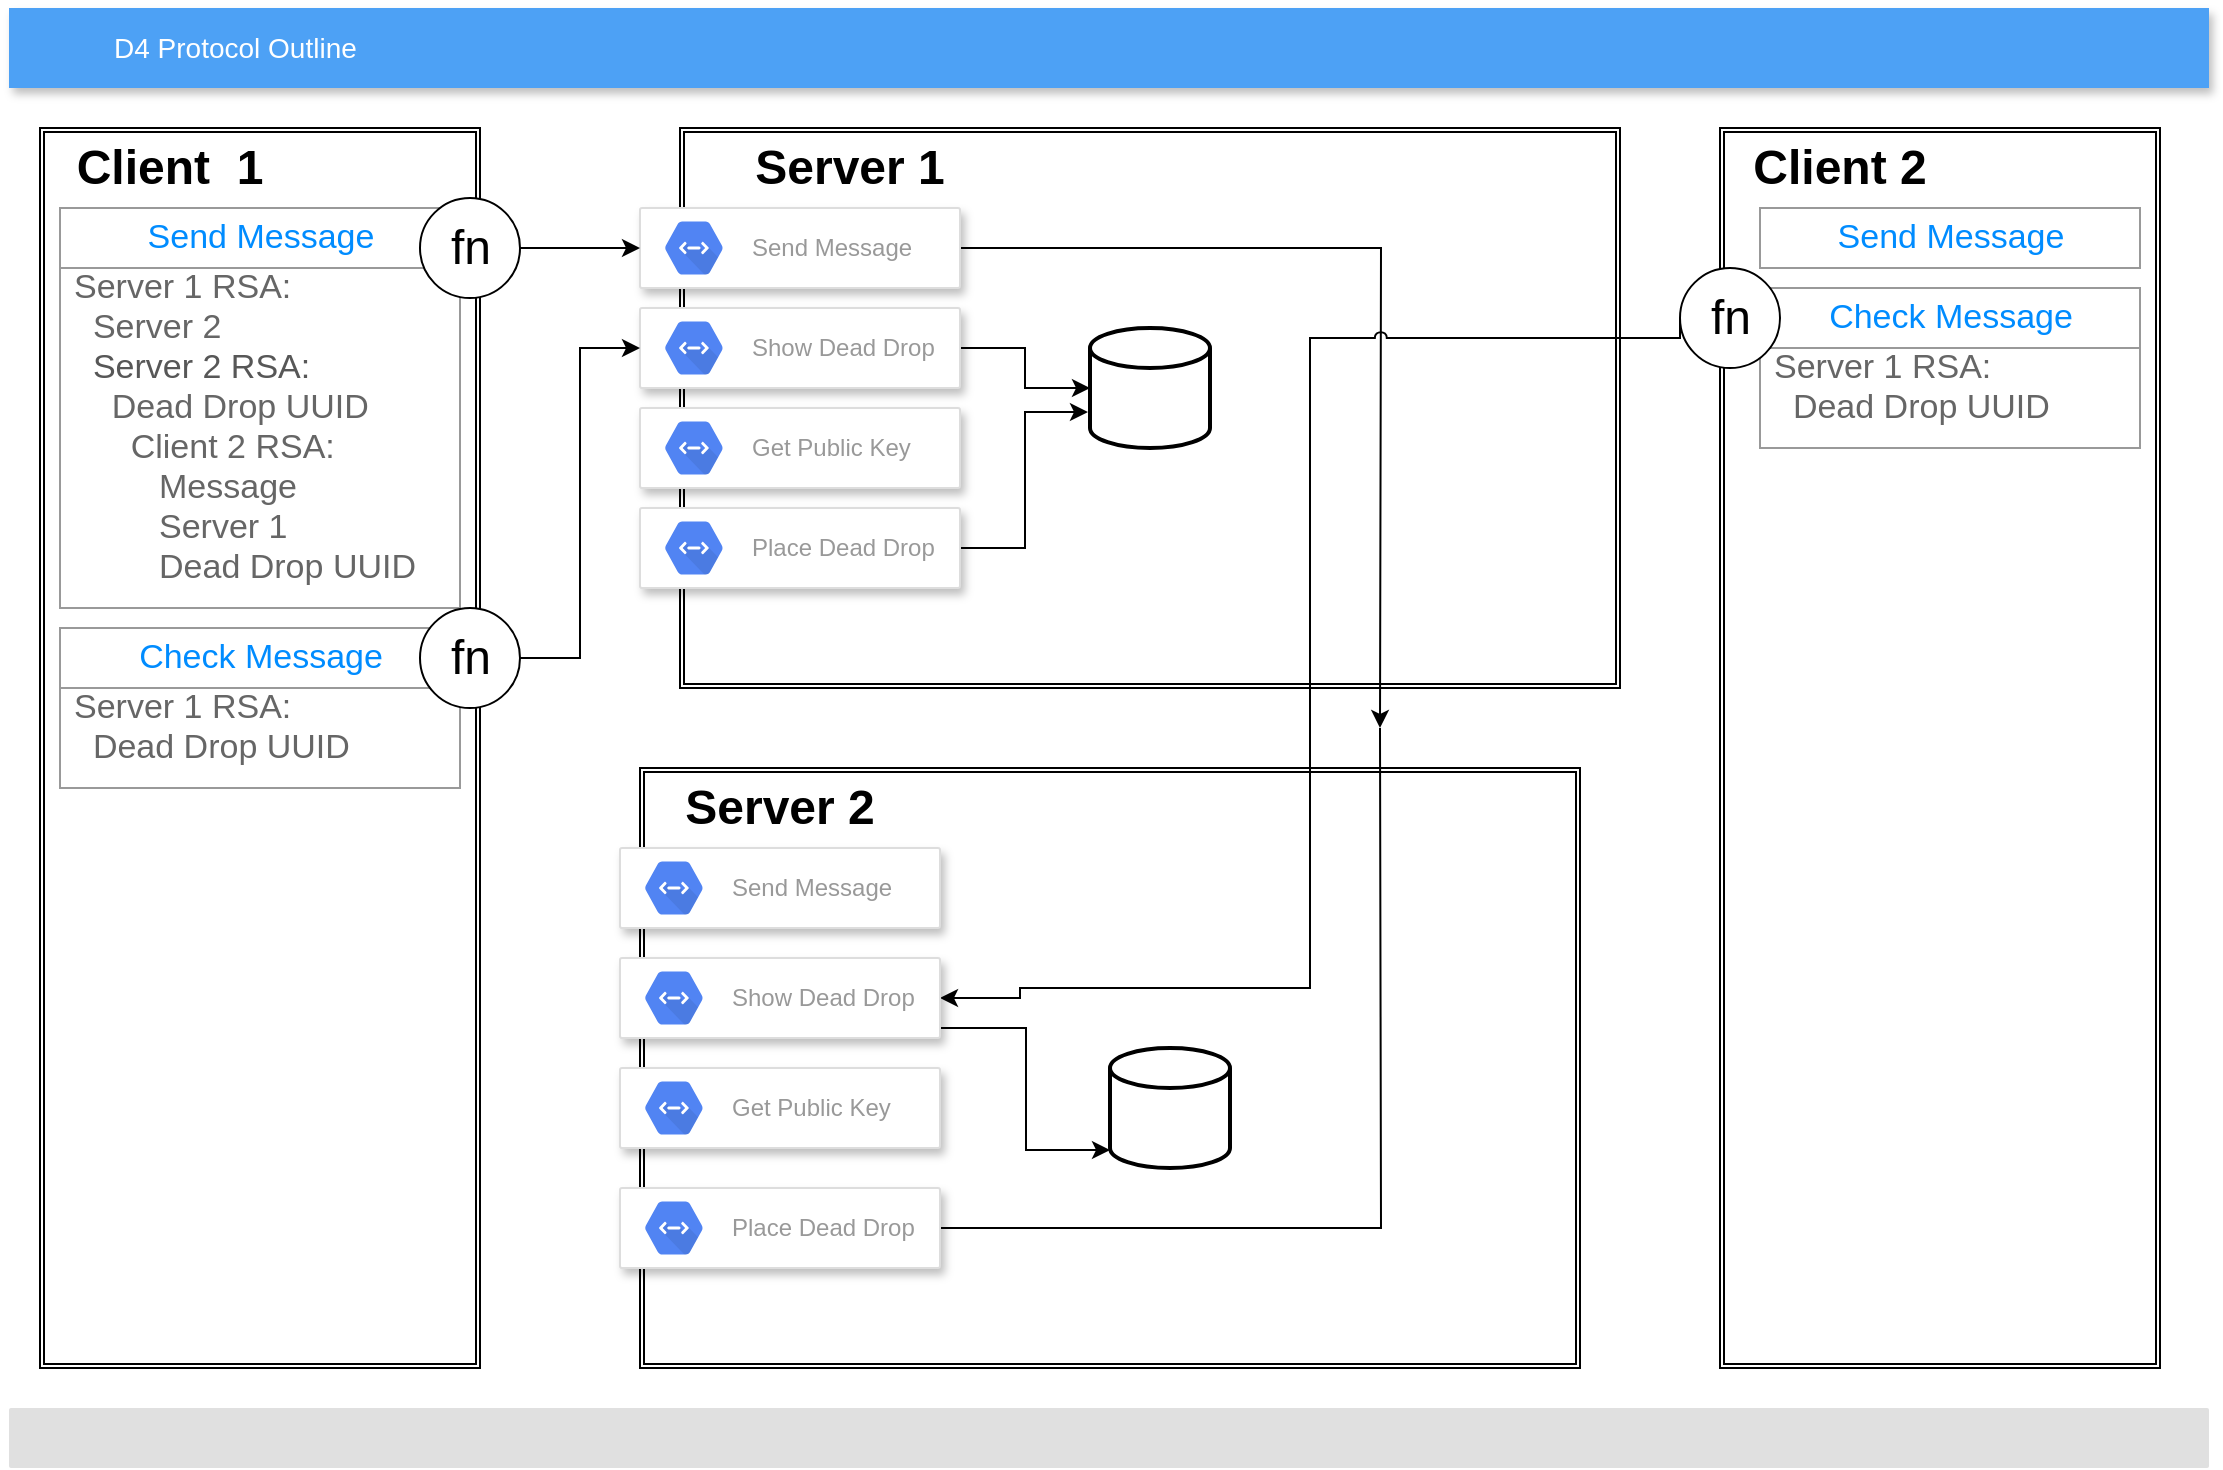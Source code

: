 <mxfile version="12.7.9" type="github">
  <diagram id="f106602c-feb2-e66a-4537-3a34d633f6aa" name="Page-1">
    <mxGraphModel dx="864" dy="776" grid="1" gridSize="10" guides="1" tooltips="1" connect="1" arrows="1" fold="1" page="1" pageScale="1" pageWidth="1169" pageHeight="827" background="#ffffff" math="0" shadow="0">
      <root>
        <mxCell id="0" />
        <mxCell id="1" parent="0" />
        <mxCell id="2" value="&lt;div&gt;D4 Protocol Outline&lt;/div&gt;" style="fillColor=#4DA1F5;strokeColor=none;shadow=1;gradientColor=none;fontSize=14;align=left;spacingLeft=50;fontColor=#ffffff;html=1;" parent="1" vertex="1">
          <mxGeometry x="34.5" y="40" width="1100" height="40" as="geometry" />
        </mxCell>
        <mxCell id="16" value="" style="rounded=1;absoluteArcSize=1;arcSize=2;html=1;strokeColor=none;gradientColor=none;shadow=0;dashed=0;strokeColor=none;fontSize=12;fontColor=#9E9E9E;align=left;verticalAlign=top;spacing=10;spacingTop=-4;fillColor=#E0E0E0;" parent="1" vertex="1">
          <mxGeometry x="34.5" y="740" width="1100" height="30" as="geometry" />
        </mxCell>
        <mxCell id="adgGO3WTwog3rF3tSFoA-414" value="" style="shape=ext;double=1;rounded=0;whiteSpace=wrap;html=1;" parent="1" vertex="1">
          <mxGeometry x="50" y="100" width="220" height="620" as="geometry" />
        </mxCell>
        <mxCell id="adgGO3WTwog3rF3tSFoA-416" value="" style="shape=ext;double=1;rounded=0;whiteSpace=wrap;html=1;" parent="1" vertex="1">
          <mxGeometry x="350" y="420" width="470" height="300" as="geometry" />
        </mxCell>
        <mxCell id="adgGO3WTwog3rF3tSFoA-417" value="" style="shape=ext;double=1;rounded=0;whiteSpace=wrap;html=1;" parent="1" vertex="1">
          <mxGeometry x="370" y="100" width="470" height="280" as="geometry" />
        </mxCell>
        <mxCell id="adgGO3WTwog3rF3tSFoA-418" value="" style="shape=ext;double=1;rounded=0;whiteSpace=wrap;html=1;" parent="1" vertex="1">
          <mxGeometry x="890" y="100" width="220" height="620" as="geometry" />
        </mxCell>
        <mxCell id="adgGO3WTwog3rF3tSFoA-419" value="Client&amp;nbsp; 1" style="text;html=1;align=center;verticalAlign=middle;whiteSpace=wrap;rounded=0;fontFamily=Helvetica;fontStyle=1;fontSize=24;" parent="1" vertex="1">
          <mxGeometry x="60" y="110" width="110" height="20" as="geometry" />
        </mxCell>
        <mxCell id="adgGO3WTwog3rF3tSFoA-420" value="Server 1" style="text;html=1;strokeColor=none;fillColor=none;align=center;verticalAlign=middle;whiteSpace=wrap;rounded=0;fontSize=24;fontStyle=1" parent="1" vertex="1">
          <mxGeometry x="400" y="110" width="110" height="20" as="geometry" />
        </mxCell>
        <mxCell id="adgGO3WTwog3rF3tSFoA-421" value="Server 2" style="text;html=1;strokeColor=none;fillColor=none;align=center;verticalAlign=middle;whiteSpace=wrap;rounded=0;fontSize=24;fontStyle=1" parent="1" vertex="1">
          <mxGeometry x="355" y="430" width="130" height="20" as="geometry" />
        </mxCell>
        <mxCell id="adgGO3WTwog3rF3tSFoA-422" value="Client 2" style="text;html=1;strokeColor=none;fillColor=none;align=center;verticalAlign=middle;whiteSpace=wrap;rounded=0;fontSize=24;fontStyle=1" parent="1" vertex="1">
          <mxGeometry x="900" y="110" width="100" height="20" as="geometry" />
        </mxCell>
        <mxCell id="adgGO3WTwog3rF3tSFoA-477" style="edgeStyle=orthogonalEdgeStyle;rounded=0;orthogonalLoop=1;jettySize=auto;html=1;elbow=vertical;jumpStyle=arc;jumpSize=12;" parent="1" source="adgGO3WTwog3rF3tSFoA-426" edge="1">
          <mxGeometry relative="1" as="geometry">
            <mxPoint x="720" y="400" as="targetPoint" />
          </mxGeometry>
        </mxCell>
        <mxCell id="adgGO3WTwog3rF3tSFoA-426" value="" style="strokeColor=#dddddd;shadow=1;strokeWidth=1;rounded=1;absoluteArcSize=1;arcSize=2;" parent="1" vertex="1">
          <mxGeometry x="350" y="140" width="160" height="40" as="geometry" />
        </mxCell>
        <mxCell id="adgGO3WTwog3rF3tSFoA-427" value="Send Message" style="dashed=0;connectable=0;html=1;fillColor=#5184F3;strokeColor=none;shape=mxgraph.gcp2.hexIcon;prIcon=cloud_endpoints;part=1;labelPosition=right;verticalLabelPosition=middle;align=left;verticalAlign=middle;spacingLeft=5;fontColor=#999999;fontSize=12;" parent="adgGO3WTwog3rF3tSFoA-426" vertex="1">
          <mxGeometry y="0.5" width="44" height="39" relative="1" as="geometry">
            <mxPoint x="5" y="-19.5" as="offset" />
          </mxGeometry>
        </mxCell>
        <mxCell id="adgGO3WTwog3rF3tSFoA-522" style="edgeStyle=orthogonalEdgeStyle;rounded=0;orthogonalLoop=1;jettySize=auto;html=1;entryX=0;entryY=0.5;entryDx=0;entryDy=0;entryPerimeter=0;endArrow=classic;endFill=1;" parent="1" source="adgGO3WTwog3rF3tSFoA-428" target="adgGO3WTwog3rF3tSFoA-520" edge="1">
          <mxGeometry relative="1" as="geometry" />
        </mxCell>
        <mxCell id="adgGO3WTwog3rF3tSFoA-428" value="" style="strokeColor=#dddddd;shadow=1;strokeWidth=1;rounded=1;absoluteArcSize=1;arcSize=2;" parent="1" vertex="1">
          <mxGeometry x="350" y="190" width="160" height="40" as="geometry" />
        </mxCell>
        <mxCell id="adgGO3WTwog3rF3tSFoA-429" value="Show Dead Drop" style="dashed=0;connectable=0;html=1;fillColor=#5184F3;strokeColor=none;shape=mxgraph.gcp2.hexIcon;prIcon=cloud_endpoints;part=1;labelPosition=right;verticalLabelPosition=middle;align=left;verticalAlign=middle;spacingLeft=5;fontColor=#999999;fontSize=12;" parent="adgGO3WTwog3rF3tSFoA-428" vertex="1">
          <mxGeometry y="0.5" width="44" height="39" relative="1" as="geometry">
            <mxPoint x="5" y="-19.5" as="offset" />
          </mxGeometry>
        </mxCell>
        <mxCell id="adgGO3WTwog3rF3tSFoA-430" value="" style="strokeColor=#dddddd;shadow=1;strokeWidth=1;rounded=1;absoluteArcSize=1;arcSize=2;" parent="1" vertex="1">
          <mxGeometry x="350" y="240" width="160" height="40" as="geometry" />
        </mxCell>
        <mxCell id="adgGO3WTwog3rF3tSFoA-431" value="Get Public Key" style="dashed=0;connectable=0;html=1;fillColor=#5184F3;strokeColor=none;shape=mxgraph.gcp2.hexIcon;prIcon=cloud_endpoints;part=1;labelPosition=right;verticalLabelPosition=middle;align=left;verticalAlign=middle;spacingLeft=5;fontColor=#999999;fontSize=12;" parent="adgGO3WTwog3rF3tSFoA-430" vertex="1">
          <mxGeometry y="0.5" width="44" height="39" relative="1" as="geometry">
            <mxPoint x="5" y="-19.5" as="offset" />
          </mxGeometry>
        </mxCell>
        <mxCell id="adgGO3WTwog3rF3tSFoA-523" style="edgeStyle=orthogonalEdgeStyle;rounded=0;orthogonalLoop=1;jettySize=auto;html=1;entryX=-0.017;entryY=0.7;entryDx=0;entryDy=0;entryPerimeter=0;endArrow=classic;endFill=1;" parent="1" source="adgGO3WTwog3rF3tSFoA-434" target="adgGO3WTwog3rF3tSFoA-520" edge="1">
          <mxGeometry relative="1" as="geometry" />
        </mxCell>
        <mxCell id="adgGO3WTwog3rF3tSFoA-434" value="" style="strokeColor=#dddddd;shadow=1;strokeWidth=1;rounded=1;absoluteArcSize=1;arcSize=2;" parent="1" vertex="1">
          <mxGeometry x="350" y="290" width="160" height="40" as="geometry" />
        </mxCell>
        <mxCell id="adgGO3WTwog3rF3tSFoA-435" value="Place Dead Drop" style="dashed=0;connectable=0;html=1;fillColor=#5184F3;strokeColor=none;shape=mxgraph.gcp2.hexIcon;prIcon=cloud_endpoints;part=1;labelPosition=right;verticalLabelPosition=middle;align=left;verticalAlign=middle;spacingLeft=5;fontColor=#999999;fontSize=12;" parent="adgGO3WTwog3rF3tSFoA-434" vertex="1">
          <mxGeometry y="0.5" width="44" height="39" relative="1" as="geometry">
            <mxPoint x="5" y="-19.5" as="offset" />
          </mxGeometry>
        </mxCell>
        <mxCell id="adgGO3WTwog3rF3tSFoA-453" style="edgeStyle=orthogonalEdgeStyle;rounded=0;orthogonalLoop=1;jettySize=auto;html=1;entryX=0;entryY=0.5;entryDx=0;entryDy=0;exitX=1;exitY=0.5;exitDx=0;exitDy=0;exitPerimeter=0;" parent="1" source="adgGO3WTwog3rF3tSFoA-525" target="adgGO3WTwog3rF3tSFoA-426" edge="1">
          <mxGeometry relative="1" as="geometry">
            <mxPoint x="307" y="165" as="sourcePoint" />
          </mxGeometry>
        </mxCell>
        <mxCell id="adgGO3WTwog3rF3tSFoA-468" style="edgeStyle=orthogonalEdgeStyle;rounded=0;orthogonalLoop=1;jettySize=auto;html=1;entryX=0;entryY=0.5;entryDx=0;entryDy=0;exitX=1;exitY=0.5;exitDx=0;exitDy=0;exitPerimeter=0;" parent="1" source="adgGO3WTwog3rF3tSFoA-526" target="adgGO3WTwog3rF3tSFoA-428" edge="1">
          <mxGeometry relative="1" as="geometry">
            <mxPoint x="307" y="375" as="sourcePoint" />
          </mxGeometry>
        </mxCell>
        <mxCell id="adgGO3WTwog3rF3tSFoA-519" style="edgeStyle=orthogonalEdgeStyle;rounded=0;orthogonalLoop=1;jettySize=auto;html=1;entryX=1;entryY=0.5;entryDx=0;entryDy=0;endArrow=classic;endFill=1;jumpStyle=arc;exitX=0;exitY=0.5;exitDx=0;exitDy=0;exitPerimeter=0;" parent="1" source="adgGO3WTwog3rF3tSFoA-527" target="adgGO3WTwog3rF3tSFoA-471" edge="1">
          <mxGeometry relative="1" as="geometry">
            <mxPoint x="863" y="205" as="sourcePoint" />
            <Array as="points">
              <mxPoint x="870" y="205" />
              <mxPoint x="685" y="205" />
              <mxPoint x="685" y="530" />
              <mxPoint x="540" y="530" />
              <mxPoint x="540" y="535" />
            </Array>
          </mxGeometry>
        </mxCell>
        <mxCell id="adgGO3WTwog3rF3tSFoA-439" value="" style="strokeWidth=1;shadow=0;dashed=0;align=center;html=1;shape=mxgraph.mockup.forms.rrect;rSize=0;strokeColor=#999999;fillColor=#ffffff;" parent="1" vertex="1">
          <mxGeometry x="60" y="140" width="200" height="200" as="geometry" />
        </mxCell>
        <mxCell id="adgGO3WTwog3rF3tSFoA-440" value="Send Message" style="strokeWidth=1;shadow=0;dashed=0;align=center;html=1;shape=mxgraph.mockup.forms.rrect;rSize=0;strokeColor=#999999;fontColor=#008cff;fontSize=17;fillColor=#ffffff;resizeWidth=1;" parent="adgGO3WTwog3rF3tSFoA-439" vertex="1">
          <mxGeometry width="200" height="30" relative="1" as="geometry" />
        </mxCell>
        <mxCell id="adgGO3WTwog3rF3tSFoA-441" value="&lt;div&gt;Server 1 RSA:&lt;/div&gt;" style="strokeWidth=1;shadow=0;dashed=0;align=center;html=1;shape=mxgraph.mockup.forms.anchor;fontSize=17;fontColor=#666666;align=left;spacingLeft=5;resizeWidth=1;" parent="adgGO3WTwog3rF3tSFoA-439" vertex="1">
          <mxGeometry width="200" height="20" relative="1" as="geometry">
            <mxPoint y="30" as="offset" />
          </mxGeometry>
        </mxCell>
        <mxCell id="adgGO3WTwog3rF3tSFoA-442" value="&amp;nbsp; Server 2" style="strokeWidth=1;shadow=0;dashed=0;align=center;html=1;shape=mxgraph.mockup.forms.anchor;fontSize=17;fontColor=#666666;align=left;spacingLeft=5;resizeWidth=1;" parent="adgGO3WTwog3rF3tSFoA-439" vertex="1">
          <mxGeometry width="200" height="20" relative="1" as="geometry">
            <mxPoint y="50" as="offset" />
          </mxGeometry>
        </mxCell>
        <mxCell id="adgGO3WTwog3rF3tSFoA-443" value="&amp;nbsp; Server 2 RSA:" style="strokeWidth=1;shadow=0;dashed=0;align=center;html=1;shape=mxgraph.mockup.forms.rrect;rSize=0;fontSize=17;align=left;spacingLeft=5;resizeWidth=1;fillColor=none;strokeColor=none;fontColor=#575757;" parent="adgGO3WTwog3rF3tSFoA-439" vertex="1">
          <mxGeometry width="200" height="20" relative="1" as="geometry">
            <mxPoint y="70" as="offset" />
          </mxGeometry>
        </mxCell>
        <mxCell id="adgGO3WTwog3rF3tSFoA-444" value="&amp;nbsp;&amp;nbsp;&amp;nbsp;&amp;nbsp;&amp;nbsp; Client 2 RSA:" style="strokeWidth=1;shadow=0;dashed=0;align=center;html=1;shape=mxgraph.mockup.forms.anchor;fontSize=17;fontColor=#666666;align=left;spacingLeft=5;resizeWidth=1;" parent="adgGO3WTwog3rF3tSFoA-439" vertex="1">
          <mxGeometry width="200" height="20" relative="1" as="geometry">
            <mxPoint y="110" as="offset" />
          </mxGeometry>
        </mxCell>
        <mxCell id="adgGO3WTwog3rF3tSFoA-447" value="&amp;nbsp;&amp;nbsp;&amp;nbsp; Dead Drop UUID" style="strokeWidth=1;shadow=0;dashed=0;align=center;html=1;shape=mxgraph.mockup.forms.anchor;fontSize=17;fontColor=#666666;align=left;spacingLeft=5;resizeWidth=1;" parent="adgGO3WTwog3rF3tSFoA-439" vertex="1">
          <mxGeometry y="-20" width="200" height="20" as="geometry">
            <mxPoint y="110" as="offset" />
          </mxGeometry>
        </mxCell>
        <mxCell id="adgGO3WTwog3rF3tSFoA-448" value="&amp;nbsp;&amp;nbsp;&amp;nbsp;&amp;nbsp;&amp;nbsp;&amp;nbsp;&amp;nbsp;&amp;nbsp; Message" style="strokeWidth=1;shadow=0;dashed=0;align=center;html=1;shape=mxgraph.mockup.forms.anchor;fontSize=17;fontColor=#666666;align=left;spacingLeft=5;resizeWidth=1;" parent="adgGO3WTwog3rF3tSFoA-439" vertex="1">
          <mxGeometry y="20" width="200" height="20" as="geometry">
            <mxPoint y="110" as="offset" />
          </mxGeometry>
        </mxCell>
        <mxCell id="adgGO3WTwog3rF3tSFoA-449" value="&amp;nbsp;&amp;nbsp;&amp;nbsp;&amp;nbsp;&amp;nbsp;&amp;nbsp;&amp;nbsp;&amp;nbsp; Server 1" style="strokeWidth=1;shadow=0;dashed=0;align=center;html=1;shape=mxgraph.mockup.forms.anchor;fontSize=17;fontColor=#666666;align=left;spacingLeft=5;resizeWidth=1;" parent="adgGO3WTwog3rF3tSFoA-439" vertex="1">
          <mxGeometry y="40" width="200" height="20" as="geometry">
            <mxPoint y="110" as="offset" />
          </mxGeometry>
        </mxCell>
        <mxCell id="adgGO3WTwog3rF3tSFoA-450" value="&amp;nbsp;&amp;nbsp;&amp;nbsp;&amp;nbsp;&amp;nbsp;&amp;nbsp;&amp;nbsp;&amp;nbsp; Dead Drop UUID" style="strokeWidth=1;shadow=0;dashed=0;align=center;html=1;shape=mxgraph.mockup.forms.anchor;fontSize=17;fontColor=#666666;align=left;spacingLeft=5;resizeWidth=1;" parent="adgGO3WTwog3rF3tSFoA-439" vertex="1">
          <mxGeometry y="60" width="200" height="20" as="geometry">
            <mxPoint y="110" as="offset" />
          </mxGeometry>
        </mxCell>
        <mxCell id="adgGO3WTwog3rF3tSFoA-445" value="" style="strokeWidth=1;shadow=0;dashed=0;align=center;html=1;shape=mxgraph.mockup.forms.anchor;fontSize=17;fontColor=#666666;align=left;spacingLeft=5;resizeWidth=1;" parent="1" vertex="1">
          <mxGeometry x="90" y="240" width="150" height="20" as="geometry">
            <mxPoint y="90" as="offset" />
          </mxGeometry>
        </mxCell>
        <mxCell id="adgGO3WTwog3rF3tSFoA-458" value="" style="strokeWidth=1;shadow=0;dashed=0;align=center;html=1;shape=mxgraph.mockup.forms.rrect;rSize=0;strokeColor=#999999;fillColor=#ffffff;" parent="1" vertex="1">
          <mxGeometry x="60" y="350" width="200" height="80" as="geometry" />
        </mxCell>
        <mxCell id="adgGO3WTwog3rF3tSFoA-459" value="Check Message" style="strokeWidth=1;shadow=0;dashed=0;align=center;html=1;shape=mxgraph.mockup.forms.rrect;rSize=0;strokeColor=#999999;fontColor=#008cff;fontSize=17;fillColor=#ffffff;resizeWidth=1;" parent="adgGO3WTwog3rF3tSFoA-458" vertex="1">
          <mxGeometry width="200" height="30" relative="1" as="geometry" />
        </mxCell>
        <mxCell id="adgGO3WTwog3rF3tSFoA-460" value="&lt;div&gt;Server 1 RSA:&lt;/div&gt;" style="strokeWidth=1;shadow=0;dashed=0;align=center;html=1;shape=mxgraph.mockup.forms.anchor;fontSize=17;fontColor=#666666;align=left;spacingLeft=5;resizeWidth=1;" parent="adgGO3WTwog3rF3tSFoA-458" vertex="1">
          <mxGeometry width="200" height="20" relative="1" as="geometry">
            <mxPoint y="30" as="offset" />
          </mxGeometry>
        </mxCell>
        <mxCell id="adgGO3WTwog3rF3tSFoA-461" value="&amp;nbsp; Dead Drop UUID" style="strokeWidth=1;shadow=0;dashed=0;align=center;html=1;shape=mxgraph.mockup.forms.anchor;fontSize=17;fontColor=#666666;align=left;spacingLeft=5;resizeWidth=1;" parent="adgGO3WTwog3rF3tSFoA-458" vertex="1">
          <mxGeometry width="200" height="20" relative="1" as="geometry">
            <mxPoint y="50" as="offset" />
          </mxGeometry>
        </mxCell>
        <mxCell id="adgGO3WTwog3rF3tSFoA-469" value="" style="strokeColor=#dddddd;shadow=1;strokeWidth=1;rounded=1;absoluteArcSize=1;arcSize=2;" parent="1" vertex="1">
          <mxGeometry x="340" y="460" width="160" height="40" as="geometry" />
        </mxCell>
        <mxCell id="adgGO3WTwog3rF3tSFoA-470" value="Send Message" style="dashed=0;connectable=0;html=1;fillColor=#5184F3;strokeColor=none;shape=mxgraph.gcp2.hexIcon;prIcon=cloud_endpoints;part=1;labelPosition=right;verticalLabelPosition=middle;align=left;verticalAlign=middle;spacingLeft=5;fontColor=#999999;fontSize=12;" parent="adgGO3WTwog3rF3tSFoA-469" vertex="1">
          <mxGeometry y="0.5" width="44" height="39" relative="1" as="geometry">
            <mxPoint x="5" y="-19.5" as="offset" />
          </mxGeometry>
        </mxCell>
        <mxCell id="adgGO3WTwog3rF3tSFoA-524" style="edgeStyle=orthogonalEdgeStyle;rounded=0;orthogonalLoop=1;jettySize=auto;html=1;entryX=0;entryY=0.85;entryDx=0;entryDy=0;entryPerimeter=0;endArrow=classic;endFill=1;" parent="1" source="adgGO3WTwog3rF3tSFoA-471" target="adgGO3WTwog3rF3tSFoA-521" edge="1">
          <mxGeometry relative="1" as="geometry">
            <Array as="points">
              <mxPoint x="543" y="550" />
              <mxPoint x="543" y="611" />
            </Array>
          </mxGeometry>
        </mxCell>
        <mxCell id="adgGO3WTwog3rF3tSFoA-471" value="" style="strokeColor=#dddddd;shadow=1;strokeWidth=1;rounded=1;absoluteArcSize=1;arcSize=2;" parent="1" vertex="1">
          <mxGeometry x="340" y="515" width="160" height="40" as="geometry" />
        </mxCell>
        <mxCell id="adgGO3WTwog3rF3tSFoA-472" value="&lt;div&gt;Show Dead Drop&lt;/div&gt;" style="dashed=0;connectable=0;html=1;fillColor=#5184F3;strokeColor=none;shape=mxgraph.gcp2.hexIcon;prIcon=cloud_endpoints;part=1;labelPosition=right;verticalLabelPosition=middle;align=left;verticalAlign=middle;spacingLeft=5;fontColor=#999999;fontSize=12;" parent="adgGO3WTwog3rF3tSFoA-471" vertex="1">
          <mxGeometry y="0.5" width="44" height="39" relative="1" as="geometry">
            <mxPoint x="5" y="-19.5" as="offset" />
          </mxGeometry>
        </mxCell>
        <mxCell id="adgGO3WTwog3rF3tSFoA-473" value="" style="strokeColor=#dddddd;shadow=1;strokeWidth=1;rounded=1;absoluteArcSize=1;arcSize=2;" parent="1" vertex="1">
          <mxGeometry x="340" y="570" width="160" height="40" as="geometry" />
        </mxCell>
        <mxCell id="adgGO3WTwog3rF3tSFoA-474" value="Get Public Key" style="dashed=0;connectable=0;html=1;fillColor=#5184F3;strokeColor=none;shape=mxgraph.gcp2.hexIcon;prIcon=cloud_endpoints;part=1;labelPosition=right;verticalLabelPosition=middle;align=left;verticalAlign=middle;spacingLeft=5;fontColor=#999999;fontSize=12;" parent="adgGO3WTwog3rF3tSFoA-473" vertex="1">
          <mxGeometry y="0.5" width="44" height="39" relative="1" as="geometry">
            <mxPoint x="5" y="-19.5" as="offset" />
          </mxGeometry>
        </mxCell>
        <mxCell id="adgGO3WTwog3rF3tSFoA-478" style="edgeStyle=orthogonalEdgeStyle;orthogonalLoop=1;jettySize=auto;html=1;rounded=0;endArrow=none;endFill=0;" parent="1" source="adgGO3WTwog3rF3tSFoA-475" edge="1">
          <mxGeometry relative="1" as="geometry">
            <mxPoint x="720" y="400" as="targetPoint" />
          </mxGeometry>
        </mxCell>
        <mxCell id="adgGO3WTwog3rF3tSFoA-475" value="" style="strokeColor=#dddddd;shadow=1;strokeWidth=1;rounded=1;absoluteArcSize=1;arcSize=2;" parent="1" vertex="1">
          <mxGeometry x="340" y="630" width="160" height="40" as="geometry" />
        </mxCell>
        <mxCell id="adgGO3WTwog3rF3tSFoA-476" value="Place Dead Drop" style="dashed=0;connectable=0;html=1;fillColor=#5184F3;strokeColor=none;shape=mxgraph.gcp2.hexIcon;prIcon=cloud_endpoints;part=1;labelPosition=right;verticalLabelPosition=middle;align=left;verticalAlign=middle;spacingLeft=5;fontColor=#999999;fontSize=12;" parent="adgGO3WTwog3rF3tSFoA-475" vertex="1">
          <mxGeometry y="0.5" width="44" height="39" relative="1" as="geometry">
            <mxPoint x="5" y="-19.5" as="offset" />
          </mxGeometry>
        </mxCell>
        <mxCell id="adgGO3WTwog3rF3tSFoA-479" value="" style="strokeWidth=1;shadow=0;dashed=0;align=center;html=1;shape=mxgraph.mockup.forms.rrect;rSize=0;strokeColor=#999999;fillColor=#ffffff;" parent="1" vertex="1">
          <mxGeometry x="910" y="180" width="190" height="80" as="geometry" />
        </mxCell>
        <mxCell id="adgGO3WTwog3rF3tSFoA-480" value="Check Message" style="strokeWidth=1;shadow=0;dashed=0;align=center;html=1;shape=mxgraph.mockup.forms.rrect;rSize=0;strokeColor=#999999;fontColor=#008cff;fontSize=17;fillColor=#ffffff;resizeWidth=1;" parent="adgGO3WTwog3rF3tSFoA-479" vertex="1">
          <mxGeometry width="190" height="30" relative="1" as="geometry" />
        </mxCell>
        <mxCell id="adgGO3WTwog3rF3tSFoA-481" value="&lt;div&gt;Server 1 RSA:&lt;/div&gt;" style="strokeWidth=1;shadow=0;dashed=0;align=center;html=1;shape=mxgraph.mockup.forms.anchor;fontSize=17;fontColor=#666666;align=left;spacingLeft=5;resizeWidth=1;" parent="adgGO3WTwog3rF3tSFoA-479" vertex="1">
          <mxGeometry width="190" height="20" relative="1" as="geometry">
            <mxPoint y="30" as="offset" />
          </mxGeometry>
        </mxCell>
        <mxCell id="adgGO3WTwog3rF3tSFoA-482" value="&amp;nbsp; Dead Drop UUID" style="strokeWidth=1;shadow=0;dashed=0;align=center;html=1;shape=mxgraph.mockup.forms.anchor;fontSize=17;fontColor=#666666;align=left;spacingLeft=5;resizeWidth=1;" parent="adgGO3WTwog3rF3tSFoA-479" vertex="1">
          <mxGeometry width="190" height="20" relative="1" as="geometry">
            <mxPoint y="50" as="offset" />
          </mxGeometry>
        </mxCell>
        <mxCell id="adgGO3WTwog3rF3tSFoA-513" value="" style="strokeWidth=1;shadow=0;dashed=0;align=center;html=1;shape=mxgraph.mockup.forms.rrect;rSize=0;strokeColor=#999999;fillColor=#ffffff;" parent="1" vertex="1">
          <mxGeometry x="910" y="140" width="190" height="30" as="geometry" />
        </mxCell>
        <mxCell id="adgGO3WTwog3rF3tSFoA-514" value="Send Message" style="strokeWidth=1;shadow=0;dashed=0;align=center;html=1;shape=mxgraph.mockup.forms.rrect;rSize=0;strokeColor=#999999;fontColor=#008cff;fontSize=17;fillColor=#ffffff;resizeWidth=1;" parent="adgGO3WTwog3rF3tSFoA-513" vertex="1">
          <mxGeometry width="190" height="30" relative="1" as="geometry" />
        </mxCell>
        <mxCell id="adgGO3WTwog3rF3tSFoA-515" value="" style="strokeWidth=1;shadow=0;dashed=0;align=center;html=1;shape=mxgraph.mockup.forms.anchor;fontSize=17;fontColor=#666666;align=left;spacingLeft=5;resizeWidth=1;" parent="adgGO3WTwog3rF3tSFoA-513" vertex="1">
          <mxGeometry width="190" height="20" relative="1" as="geometry">
            <mxPoint y="30" as="offset" />
          </mxGeometry>
        </mxCell>
        <mxCell id="adgGO3WTwog3rF3tSFoA-516" value="" style="strokeWidth=1;shadow=0;dashed=0;align=center;html=1;shape=mxgraph.mockup.forms.anchor;fontSize=17;fontColor=#666666;align=left;spacingLeft=5;resizeWidth=1;" parent="adgGO3WTwog3rF3tSFoA-513" vertex="1">
          <mxGeometry width="190" height="20" relative="1" as="geometry">
            <mxPoint y="50" as="offset" />
          </mxGeometry>
        </mxCell>
        <mxCell id="adgGO3WTwog3rF3tSFoA-517" value="" style="strokeWidth=1;shadow=0;dashed=0;align=center;html=1;shape=mxgraph.mockup.forms.rrect;rSize=0;fontSize=17;fontColor=#666666;align=left;spacingLeft=5;fillColor=#ddeeff;strokeColor=none;resizeWidth=1;" parent="adgGO3WTwog3rF3tSFoA-513" vertex="1">
          <mxGeometry height="20" relative="1" as="geometry">
            <mxPoint x="190" y="70" as="offset" />
          </mxGeometry>
        </mxCell>
        <mxCell id="adgGO3WTwog3rF3tSFoA-518" value="" style="strokeWidth=1;shadow=0;dashed=0;align=center;html=1;shape=mxgraph.mockup.forms.anchor;fontSize=17;fontColor=#666666;align=left;spacingLeft=5;resizeWidth=1;" parent="adgGO3WTwog3rF3tSFoA-513" vertex="1">
          <mxGeometry width="190" height="20" relative="1" as="geometry">
            <mxPoint y="90" as="offset" />
          </mxGeometry>
        </mxCell>
        <mxCell id="adgGO3WTwog3rF3tSFoA-520" value="" style="strokeWidth=2;html=1;shape=mxgraph.flowchart.database;whiteSpace=wrap;" parent="1" vertex="1">
          <mxGeometry x="575" y="200" width="60" height="60" as="geometry" />
        </mxCell>
        <mxCell id="adgGO3WTwog3rF3tSFoA-521" value="" style="strokeWidth=2;html=1;shape=mxgraph.flowchart.database;whiteSpace=wrap;" parent="1" vertex="1">
          <mxGeometry x="585" y="560" width="60" height="60" as="geometry" />
        </mxCell>
        <mxCell id="adgGO3WTwog3rF3tSFoA-525" value="fn" style="shape=mxgraph.electrical.abstract.function;html=1;shadow=0;dashed=0;align=center;strokeWidth=1;fontSize=24" parent="1" vertex="1">
          <mxGeometry x="240" y="135" width="50" height="50" as="geometry" />
        </mxCell>
        <mxCell id="adgGO3WTwog3rF3tSFoA-526" value="fn" style="shape=mxgraph.electrical.abstract.function;html=1;shadow=0;dashed=0;align=center;strokeWidth=1;fontSize=24" parent="1" vertex="1">
          <mxGeometry x="240" y="340" width="50" height="50" as="geometry" />
        </mxCell>
        <mxCell id="adgGO3WTwog3rF3tSFoA-527" value="fn" style="shape=mxgraph.electrical.abstract.function;html=1;shadow=0;dashed=0;align=center;strokeWidth=1;fontSize=24" parent="1" vertex="1">
          <mxGeometry x="870" y="170" width="50" height="50" as="geometry" />
        </mxCell>
      </root>
    </mxGraphModel>
  </diagram>
</mxfile>
